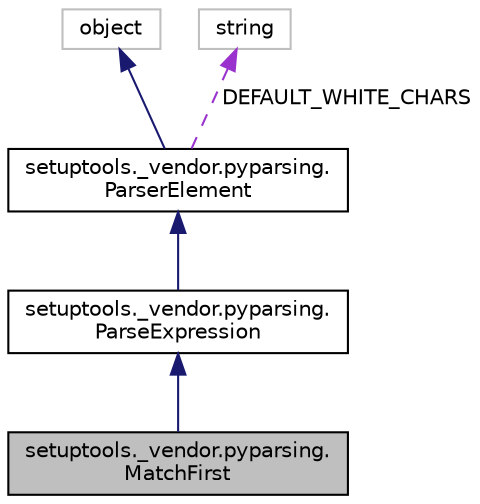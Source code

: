 digraph "setuptools._vendor.pyparsing.MatchFirst"
{
 // LATEX_PDF_SIZE
  edge [fontname="Helvetica",fontsize="10",labelfontname="Helvetica",labelfontsize="10"];
  node [fontname="Helvetica",fontsize="10",shape=record];
  Node1 [label="setuptools._vendor.pyparsing.\lMatchFirst",height=0.2,width=0.4,color="black", fillcolor="grey75", style="filled", fontcolor="black",tooltip=" "];
  Node2 -> Node1 [dir="back",color="midnightblue",fontsize="10",style="solid"];
  Node2 [label="setuptools._vendor.pyparsing.\lParseExpression",height=0.2,width=0.4,color="black", fillcolor="white", style="filled",URL="$classsetuptools_1_1__vendor_1_1pyparsing_1_1ParseExpression.html",tooltip=" "];
  Node3 -> Node2 [dir="back",color="midnightblue",fontsize="10",style="solid"];
  Node3 [label="setuptools._vendor.pyparsing.\lParserElement",height=0.2,width=0.4,color="black", fillcolor="white", style="filled",URL="$classsetuptools_1_1__vendor_1_1pyparsing_1_1ParserElement.html",tooltip=" "];
  Node4 -> Node3 [dir="back",color="midnightblue",fontsize="10",style="solid"];
  Node4 [label="object",height=0.2,width=0.4,color="grey75", fillcolor="white", style="filled",tooltip=" "];
  Node5 -> Node3 [dir="back",color="darkorchid3",fontsize="10",style="dashed",label=" DEFAULT_WHITE_CHARS" ];
  Node5 [label="string",height=0.2,width=0.4,color="grey75", fillcolor="white", style="filled",tooltip=" "];
}
